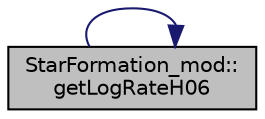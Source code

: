digraph "StarFormation_mod::getLogRateH06"
{
 // LATEX_PDF_SIZE
  edge [fontname="Helvetica",fontsize="10",labelfontname="Helvetica",labelfontsize="10"];
  node [fontname="Helvetica",fontsize="10",shape=record];
  rankdir="RL";
  Node1 [label="StarFormation_mod::\lgetLogRateH06",height=0.2,width=0.4,color="black", fillcolor="grey75", style="filled", fontcolor="black",tooltip="Return the cosmic star formation rate according to the work of Hopkins and Beacom (2007)."];
  Node1 -> Node1 [dir="back",color="midnightblue",fontsize="10",style="solid",fontname="Helvetica"];
}

